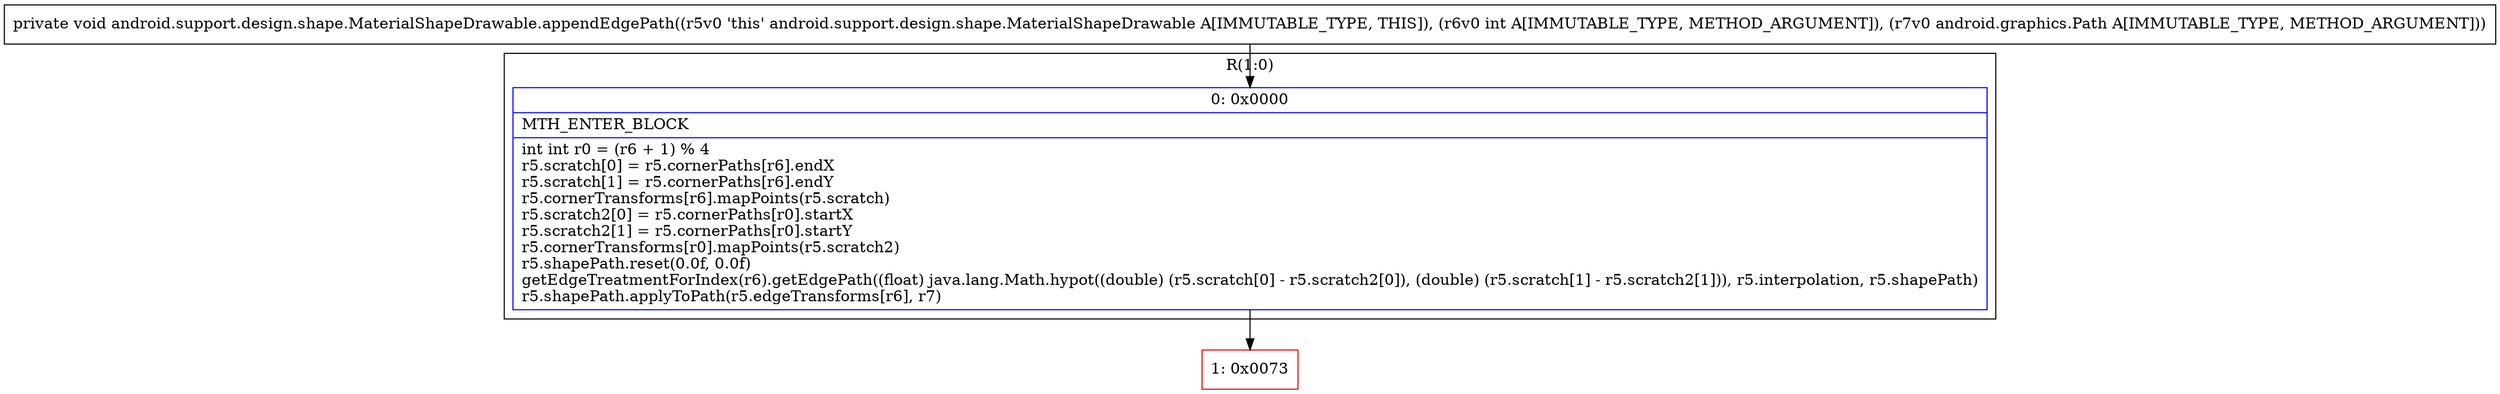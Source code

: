 digraph "CFG forandroid.support.design.shape.MaterialShapeDrawable.appendEdgePath(ILandroid\/graphics\/Path;)V" {
subgraph cluster_Region_331468833 {
label = "R(1:0)";
node [shape=record,color=blue];
Node_0 [shape=record,label="{0\:\ 0x0000|MTH_ENTER_BLOCK\l|int int r0 = (r6 + 1) % 4\lr5.scratch[0] = r5.cornerPaths[r6].endX\lr5.scratch[1] = r5.cornerPaths[r6].endY\lr5.cornerTransforms[r6].mapPoints(r5.scratch)\lr5.scratch2[0] = r5.cornerPaths[r0].startX\lr5.scratch2[1] = r5.cornerPaths[r0].startY\lr5.cornerTransforms[r0].mapPoints(r5.scratch2)\lr5.shapePath.reset(0.0f, 0.0f)\lgetEdgeTreatmentForIndex(r6).getEdgePath((float) java.lang.Math.hypot((double) (r5.scratch[0] \- r5.scratch2[0]), (double) (r5.scratch[1] \- r5.scratch2[1])), r5.interpolation, r5.shapePath)\lr5.shapePath.applyToPath(r5.edgeTransforms[r6], r7)\l}"];
}
Node_1 [shape=record,color=red,label="{1\:\ 0x0073}"];
MethodNode[shape=record,label="{private void android.support.design.shape.MaterialShapeDrawable.appendEdgePath((r5v0 'this' android.support.design.shape.MaterialShapeDrawable A[IMMUTABLE_TYPE, THIS]), (r6v0 int A[IMMUTABLE_TYPE, METHOD_ARGUMENT]), (r7v0 android.graphics.Path A[IMMUTABLE_TYPE, METHOD_ARGUMENT])) }"];
MethodNode -> Node_0;
Node_0 -> Node_1;
}

